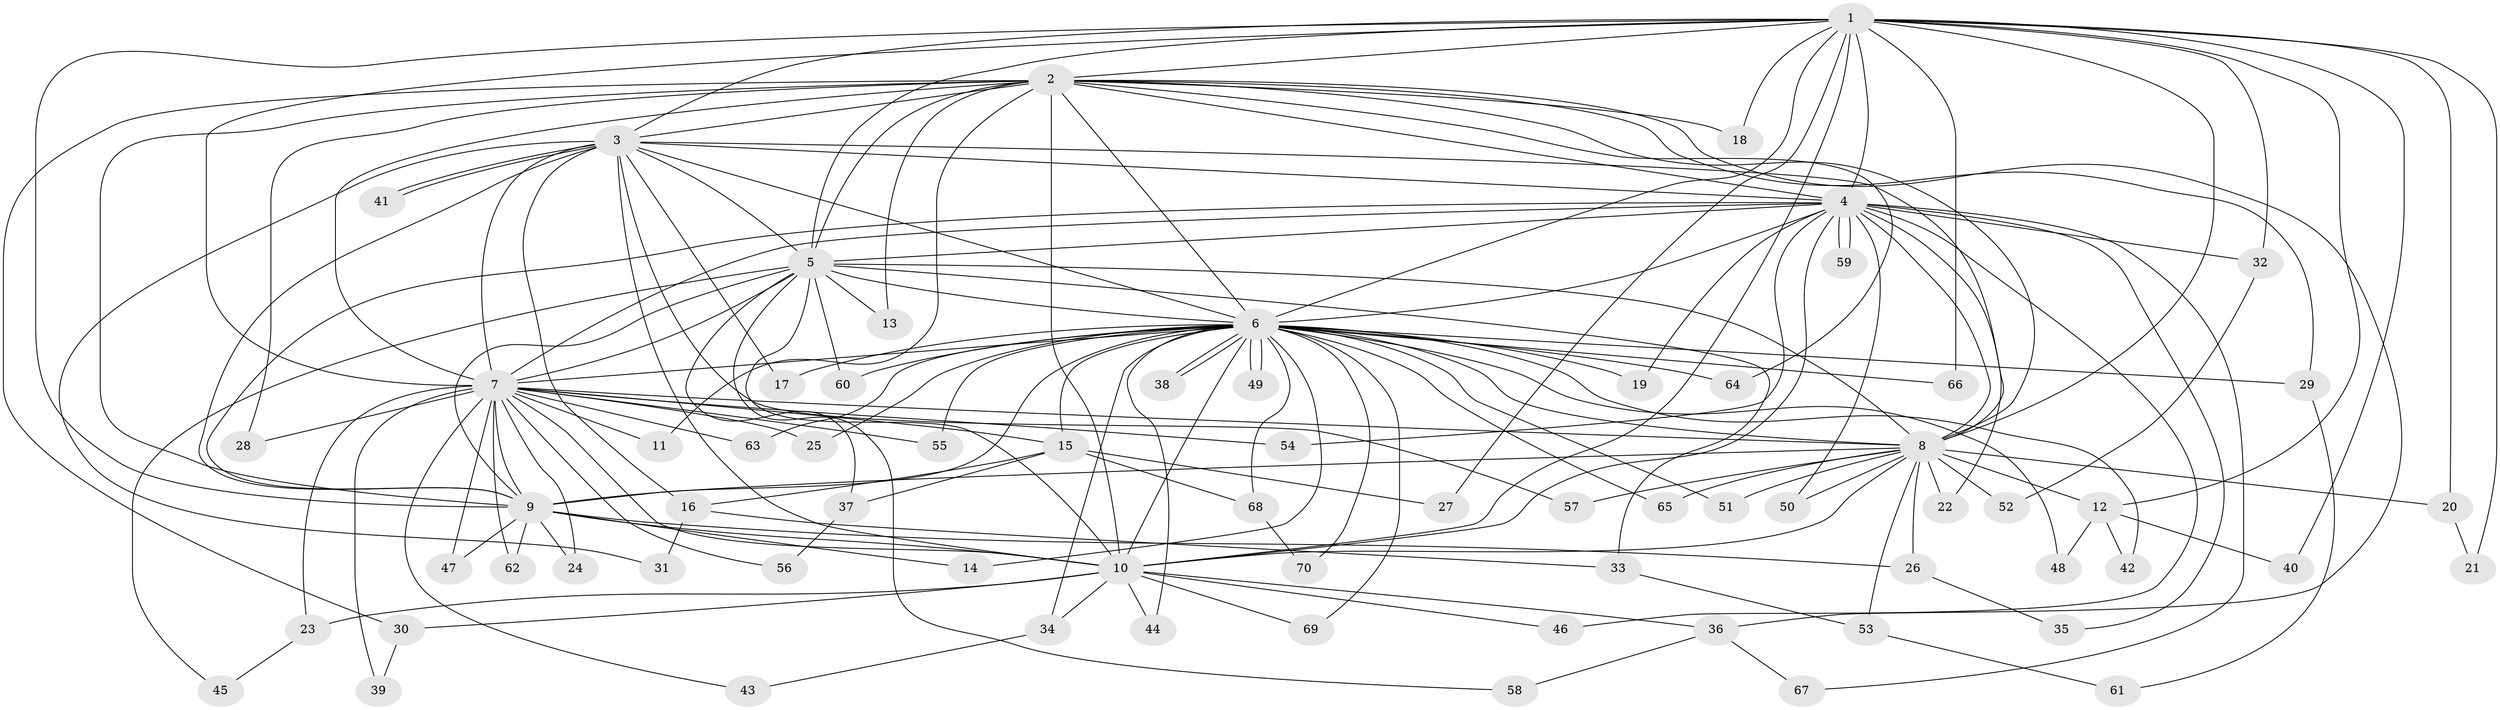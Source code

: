 // coarse degree distribution, {33: 0.018518518518518517, 14: 0.05555555555555555, 11: 0.037037037037037035, 20: 0.018518518518518517, 19: 0.018518518518518517, 2: 0.5370370370370371, 4: 0.037037037037037035, 6: 0.018518518518518517, 3: 0.2037037037037037, 1: 0.05555555555555555}
// Generated by graph-tools (version 1.1) at 2025/41/03/06/25 10:41:39]
// undirected, 70 vertices, 165 edges
graph export_dot {
graph [start="1"]
  node [color=gray90,style=filled];
  1;
  2;
  3;
  4;
  5;
  6;
  7;
  8;
  9;
  10;
  11;
  12;
  13;
  14;
  15;
  16;
  17;
  18;
  19;
  20;
  21;
  22;
  23;
  24;
  25;
  26;
  27;
  28;
  29;
  30;
  31;
  32;
  33;
  34;
  35;
  36;
  37;
  38;
  39;
  40;
  41;
  42;
  43;
  44;
  45;
  46;
  47;
  48;
  49;
  50;
  51;
  52;
  53;
  54;
  55;
  56;
  57;
  58;
  59;
  60;
  61;
  62;
  63;
  64;
  65;
  66;
  67;
  68;
  69;
  70;
  1 -- 2;
  1 -- 3;
  1 -- 4;
  1 -- 5;
  1 -- 6;
  1 -- 7;
  1 -- 8;
  1 -- 9;
  1 -- 10;
  1 -- 12;
  1 -- 18;
  1 -- 20;
  1 -- 21;
  1 -- 27;
  1 -- 32;
  1 -- 40;
  1 -- 66;
  2 -- 3;
  2 -- 4;
  2 -- 5;
  2 -- 6;
  2 -- 7;
  2 -- 8;
  2 -- 9;
  2 -- 10;
  2 -- 11;
  2 -- 13;
  2 -- 18;
  2 -- 28;
  2 -- 29;
  2 -- 30;
  2 -- 36;
  2 -- 64;
  3 -- 4;
  3 -- 5;
  3 -- 6;
  3 -- 7;
  3 -- 8;
  3 -- 9;
  3 -- 10;
  3 -- 16;
  3 -- 17;
  3 -- 31;
  3 -- 41;
  3 -- 41;
  3 -- 57;
  4 -- 5;
  4 -- 6;
  4 -- 7;
  4 -- 8;
  4 -- 9;
  4 -- 10;
  4 -- 19;
  4 -- 22;
  4 -- 32;
  4 -- 35;
  4 -- 46;
  4 -- 50;
  4 -- 54;
  4 -- 59;
  4 -- 59;
  4 -- 67;
  5 -- 6;
  5 -- 7;
  5 -- 8;
  5 -- 9;
  5 -- 10;
  5 -- 13;
  5 -- 33;
  5 -- 37;
  5 -- 45;
  5 -- 58;
  5 -- 60;
  6 -- 7;
  6 -- 8;
  6 -- 9;
  6 -- 10;
  6 -- 14;
  6 -- 15;
  6 -- 17;
  6 -- 19;
  6 -- 25;
  6 -- 29;
  6 -- 34;
  6 -- 38;
  6 -- 38;
  6 -- 42;
  6 -- 44;
  6 -- 48;
  6 -- 49;
  6 -- 49;
  6 -- 51;
  6 -- 55;
  6 -- 60;
  6 -- 63;
  6 -- 64;
  6 -- 65;
  6 -- 66;
  6 -- 68;
  6 -- 69;
  6 -- 70;
  7 -- 8;
  7 -- 9;
  7 -- 10;
  7 -- 11;
  7 -- 15;
  7 -- 23;
  7 -- 24;
  7 -- 25;
  7 -- 28;
  7 -- 39;
  7 -- 43;
  7 -- 47;
  7 -- 54;
  7 -- 55;
  7 -- 56;
  7 -- 62;
  7 -- 63;
  8 -- 9;
  8 -- 10;
  8 -- 12;
  8 -- 20;
  8 -- 22;
  8 -- 26;
  8 -- 50;
  8 -- 51;
  8 -- 52;
  8 -- 53;
  8 -- 57;
  8 -- 65;
  9 -- 10;
  9 -- 14;
  9 -- 24;
  9 -- 26;
  9 -- 47;
  9 -- 62;
  10 -- 23;
  10 -- 30;
  10 -- 34;
  10 -- 36;
  10 -- 44;
  10 -- 46;
  10 -- 69;
  12 -- 40;
  12 -- 42;
  12 -- 48;
  15 -- 16;
  15 -- 27;
  15 -- 37;
  15 -- 68;
  16 -- 31;
  16 -- 33;
  20 -- 21;
  23 -- 45;
  26 -- 35;
  29 -- 61;
  30 -- 39;
  32 -- 52;
  33 -- 53;
  34 -- 43;
  36 -- 58;
  36 -- 67;
  37 -- 56;
  53 -- 61;
  68 -- 70;
}
